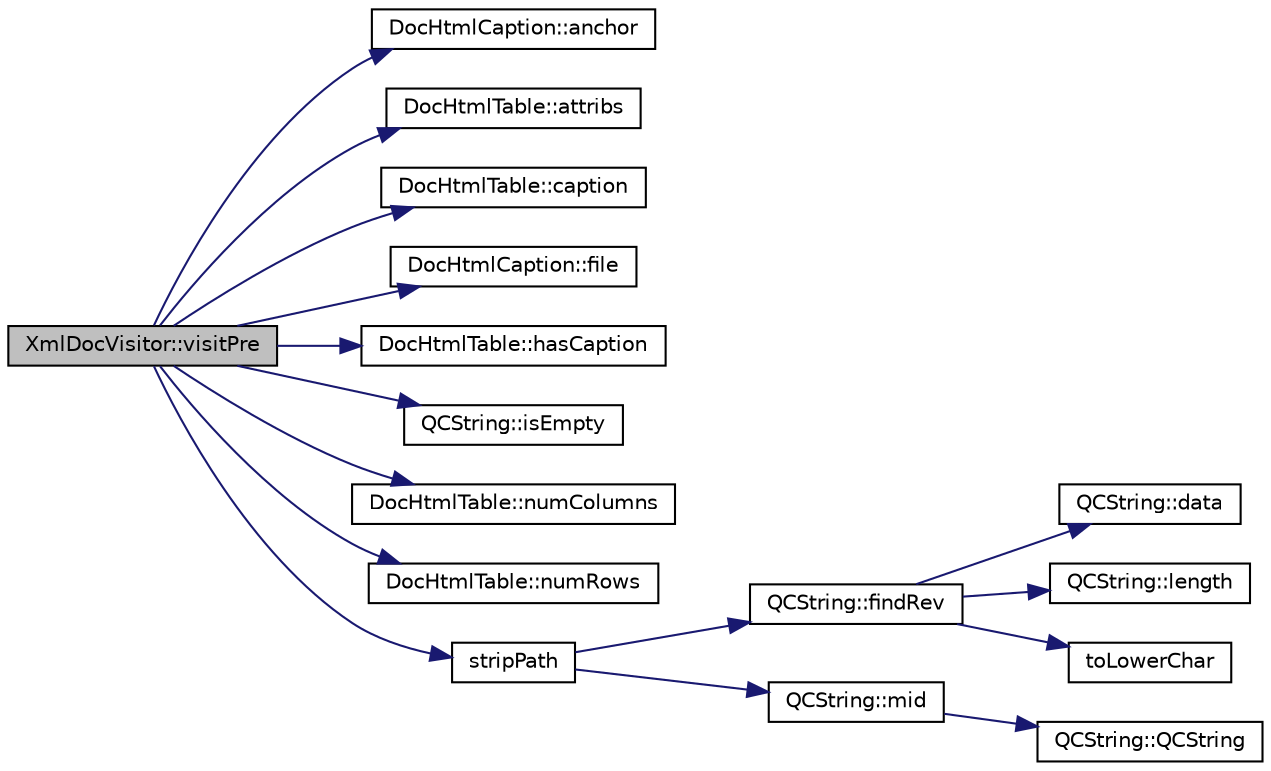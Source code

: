 digraph "XmlDocVisitor::visitPre"
{
 // LATEX_PDF_SIZE
  edge [fontname="Helvetica",fontsize="10",labelfontname="Helvetica",labelfontsize="10"];
  node [fontname="Helvetica",fontsize="10",shape=record];
  rankdir="LR";
  Node1 [label="XmlDocVisitor::visitPre",height=0.2,width=0.4,color="black", fillcolor="grey75", style="filled", fontcolor="black",tooltip=" "];
  Node1 -> Node2 [color="midnightblue",fontsize="10",style="solid",fontname="Helvetica"];
  Node2 [label="DocHtmlCaption::anchor",height=0.2,width=0.4,color="black", fillcolor="white", style="filled",URL="$classDocHtmlCaption.html#ad71b7d8e7cff7bfb530c36f5a8eda34b",tooltip=" "];
  Node1 -> Node3 [color="midnightblue",fontsize="10",style="solid",fontname="Helvetica"];
  Node3 [label="DocHtmlTable::attribs",height=0.2,width=0.4,color="black", fillcolor="white", style="filled",URL="$classDocHtmlTable.html#aa067a7324dc0d06431ead1202b669e18",tooltip=" "];
  Node1 -> Node4 [color="midnightblue",fontsize="10",style="solid",fontname="Helvetica"];
  Node4 [label="DocHtmlTable::caption",height=0.2,width=0.4,color="black", fillcolor="white", style="filled",URL="$classDocHtmlTable.html#a7eee6acc976643860985e3d87ea9bc87",tooltip=" "];
  Node1 -> Node5 [color="midnightblue",fontsize="10",style="solid",fontname="Helvetica"];
  Node5 [label="DocHtmlCaption::file",height=0.2,width=0.4,color="black", fillcolor="white", style="filled",URL="$classDocHtmlCaption.html#adbd4124543e897c5e2bf6120c99e83be",tooltip=" "];
  Node1 -> Node6 [color="midnightblue",fontsize="10",style="solid",fontname="Helvetica"];
  Node6 [label="DocHtmlTable::hasCaption",height=0.2,width=0.4,color="black", fillcolor="white", style="filled",URL="$classDocHtmlTable.html#a4381899d937402a0c96179b3e54398fa",tooltip=" "];
  Node1 -> Node7 [color="midnightblue",fontsize="10",style="solid",fontname="Helvetica"];
  Node7 [label="QCString::isEmpty",height=0.2,width=0.4,color="black", fillcolor="white", style="filled",URL="$classQCString.html#a621c4090d69ad7d05ef8e5234376c3d8",tooltip=" "];
  Node1 -> Node8 [color="midnightblue",fontsize="10",style="solid",fontname="Helvetica"];
  Node8 [label="DocHtmlTable::numColumns",height=0.2,width=0.4,color="black", fillcolor="white", style="filled",URL="$classDocHtmlTable.html#a8885013add9c26d1ddf36d1412bbd6f9",tooltip=" "];
  Node1 -> Node9 [color="midnightblue",fontsize="10",style="solid",fontname="Helvetica"];
  Node9 [label="DocHtmlTable::numRows",height=0.2,width=0.4,color="black", fillcolor="white", style="filled",URL="$classDocHtmlTable.html#a197727d94413c8a39461bb9008d57390",tooltip=" "];
  Node1 -> Node10 [color="midnightblue",fontsize="10",style="solid",fontname="Helvetica"];
  Node10 [label="stripPath",height=0.2,width=0.4,color="black", fillcolor="white", style="filled",URL="$util_8cpp.html#a3d37ec79f266698bd836af54ba75e63e",tooltip=" "];
  Node10 -> Node11 [color="midnightblue",fontsize="10",style="solid",fontname="Helvetica"];
  Node11 [label="QCString::findRev",height=0.2,width=0.4,color="black", fillcolor="white", style="filled",URL="$classQCString.html#ab47a6435c16d61d04fb448f1080b4e26",tooltip=" "];
  Node11 -> Node12 [color="midnightblue",fontsize="10",style="solid",fontname="Helvetica"];
  Node12 [label="QCString::data",height=0.2,width=0.4,color="black", fillcolor="white", style="filled",URL="$classQCString.html#ac3aa3ac1a1c36d3305eba22a2eb0d098",tooltip=" "];
  Node11 -> Node13 [color="midnightblue",fontsize="10",style="solid",fontname="Helvetica"];
  Node13 [label="QCString::length",height=0.2,width=0.4,color="black", fillcolor="white", style="filled",URL="$classQCString.html#ac52596733e9110b778019946d73fb268",tooltip=" "];
  Node11 -> Node14 [color="midnightblue",fontsize="10",style="solid",fontname="Helvetica"];
  Node14 [label="toLowerChar",height=0.2,width=0.4,color="black", fillcolor="white", style="filled",URL="$qcstring_8cpp.html#a4e545641f98651d4fb8299b407721f9b",tooltip=" "];
  Node10 -> Node15 [color="midnightblue",fontsize="10",style="solid",fontname="Helvetica"];
  Node15 [label="QCString::mid",height=0.2,width=0.4,color="black", fillcolor="white", style="filled",URL="$classQCString.html#a27136caf9c0bc4daca574cda6f113551",tooltip=" "];
  Node15 -> Node16 [color="midnightblue",fontsize="10",style="solid",fontname="Helvetica"];
  Node16 [label="QCString::QCString",height=0.2,width=0.4,color="black", fillcolor="white", style="filled",URL="$classQCString.html#ad691e1087cc03e14e00d1147ae0ecab7",tooltip=" "];
}
